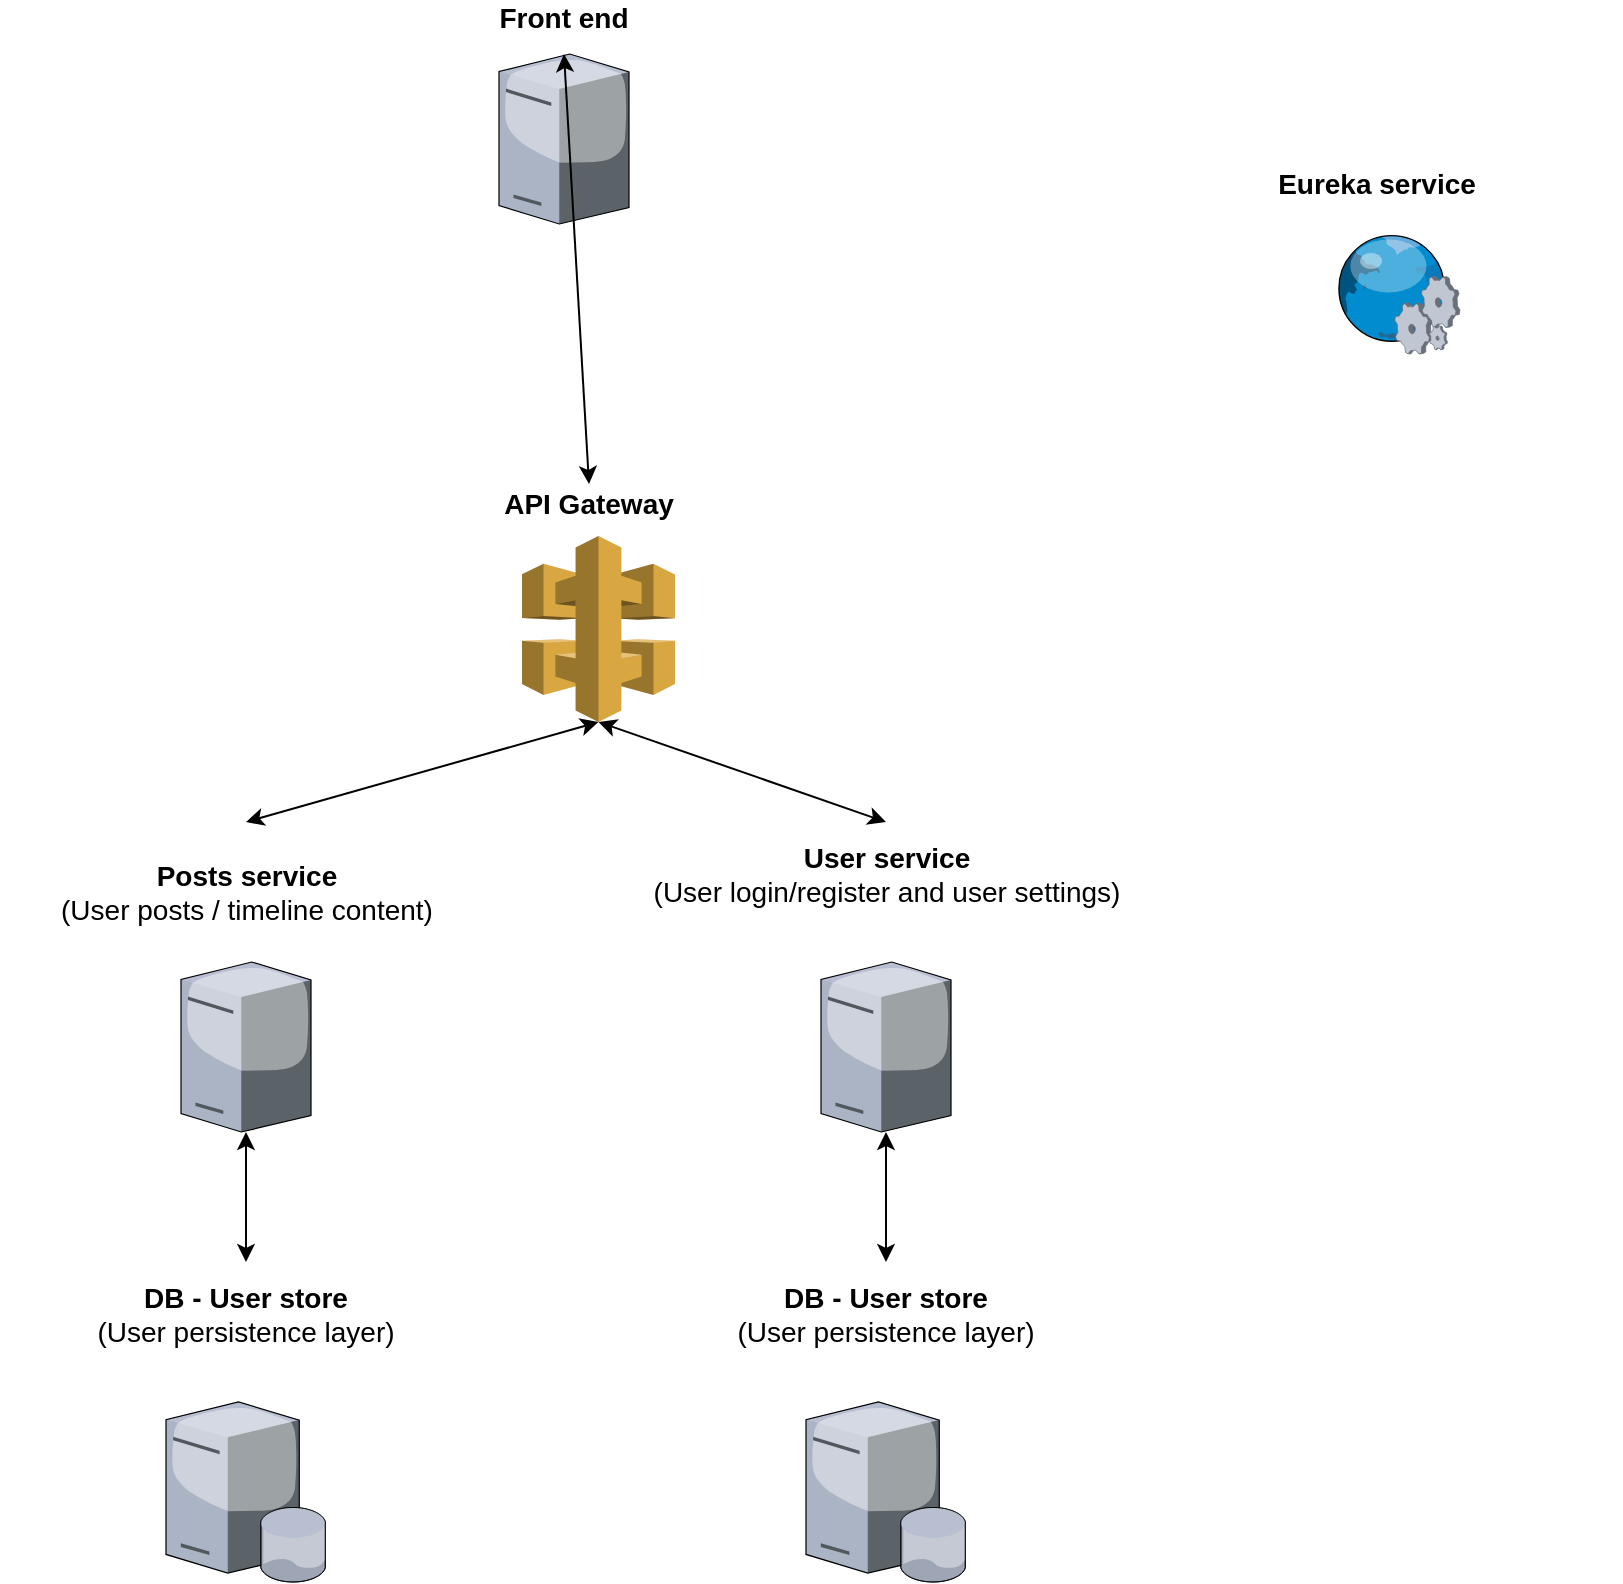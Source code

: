 <mxfile version="12.3.9" type="device" pages="1"><diagram name="Page-1" id="822b0af5-4adb-64df-f703-e8dfc1f81529"><mxGraphModel dx="868" dy="450" grid="1" gridSize="10" guides="1" tooltips="1" connect="1" arrows="1" fold="1" page="1" pageScale="1" pageWidth="1100" pageHeight="850" background="#ffffff" math="0" shadow="0"><root><mxCell id="0"/><mxCell id="1" parent="0"/><mxCell id="ro59RPKwR9pD0pJhmn0j-4" value="" style="group" vertex="1" connectable="0" parent="1"><mxGeometry x="320" y="110" width="110" height="110" as="geometry"/></mxCell><mxCell id="ro59RPKwR9pD0pJhmn0j-1" value="" style="verticalLabelPosition=bottom;aspect=fixed;html=1;verticalAlign=top;strokeColor=none;align=center;outlineConnect=0;shape=mxgraph.citrix.tower_server;" vertex="1" parent="ro59RPKwR9pD0pJhmn0j-4"><mxGeometry x="22.5" width="65" height="85" as="geometry"/></mxCell><mxCell id="ro59RPKwR9pD0pJhmn0j-5" value="" style="group" vertex="1" connectable="0" parent="1"><mxGeometry x="481" y="583" width="210" height="160" as="geometry"/></mxCell><mxCell id="ro59RPKwR9pD0pJhmn0j-6" value="" style="verticalLabelPosition=bottom;aspect=fixed;html=1;verticalAlign=top;strokeColor=none;align=center;outlineConnect=0;shape=mxgraph.citrix.tower_server;" vertex="1" parent="ro59RPKwR9pD0pJhmn0j-5"><mxGeometry x="22.5" y="-19" width="65" height="85" as="geometry"/></mxCell><mxCell id="ro59RPKwR9pD0pJhmn0j-9" value="" style="endArrow=classic;startArrow=classic;html=1;entryX=0.5;entryY=1;entryDx=0;entryDy=0;exitX=0.5;exitY=0;exitDx=0;exitDy=0;" edge="1" parent="1" source="ro59RPKwR9pD0pJhmn0j-16" target="ro59RPKwR9pD0pJhmn0j-2"><mxGeometry width="50" height="50" relative="1" as="geometry"><mxPoint x="610" y="350" as="sourcePoint"/><mxPoint x="610" y="230" as="targetPoint"/></mxGeometry></mxCell><mxCell id="ro59RPKwR9pD0pJhmn0j-14" value="" style="endArrow=classic;startArrow=classic;html=1;exitX=0.5;exitY=0;exitDx=0;exitDy=0;" edge="1" parent="1" source="ro59RPKwR9pD0pJhmn0j-12" target="ro59RPKwR9pD0pJhmn0j-6"><mxGeometry width="50" height="50" relative="1" as="geometry"><mxPoint x="386.5" y="984" as="sourcePoint"/><mxPoint x="313.5" y="1184" as="targetPoint"/></mxGeometry></mxCell><mxCell id="ro59RPKwR9pD0pJhmn0j-2" value="&lt;div style=&quot;font-size: 14px&quot;&gt;&lt;font style=&quot;font-size: 14px&quot;&gt;&lt;b&gt;Front end&lt;/b&gt;&lt;/font&gt;&lt;/div&gt;&lt;div style=&quot;font-size: 14px&quot;&gt;&lt;font style=&quot;font-size: 14px&quot;&gt;&lt;b&gt;&lt;br&gt;&lt;/b&gt;&lt;/font&gt;&lt;/div&gt;" style="text;html=1;strokeColor=none;fillColor=none;align=center;verticalAlign=middle;whiteSpace=wrap;rounded=0;" vertex="1" parent="1"><mxGeometry x="320" y="90" width="110" height="20" as="geometry"/></mxCell><mxCell id="ro59RPKwR9pD0pJhmn0j-7" value="&lt;div style=&quot;font-size: 14px&quot;&gt;&lt;font style=&quot;font-size: 14px&quot;&gt;&lt;b&gt;User service&lt;/b&gt;&lt;/font&gt;&lt;/div&gt;&lt;div style=&quot;font-size: 14px&quot;&gt;&lt;font style=&quot;font-size: 14px&quot;&gt;(User login/register and user settings)&lt;/font&gt;&lt;/div&gt;&lt;div style=&quot;font-size: 14px&quot;&gt;&lt;font style=&quot;font-size: 14px&quot;&gt;&lt;br&gt;&lt;/font&gt;&lt;/div&gt;" style="text;html=1;strokeColor=none;fillColor=none;align=center;verticalAlign=middle;whiteSpace=wrap;rounded=0;" vertex="1" parent="1"><mxGeometry x="413.5" y="494" width="245" height="70" as="geometry"/></mxCell><mxCell id="ro59RPKwR9pD0pJhmn0j-15" value="" style="outlineConnect=0;dashed=0;verticalLabelPosition=bottom;verticalAlign=top;align=center;html=1;shape=mxgraph.aws3.api_gateway;fillColor=#D9A741;gradientColor=none;" vertex="1" parent="1"><mxGeometry x="354" y="351" width="76.5" height="93" as="geometry"/></mxCell><mxCell id="ro59RPKwR9pD0pJhmn0j-16" value="&lt;b&gt;&lt;font style=&quot;font-size: 14px&quot;&gt;API Gateway&lt;/font&gt;&lt;/b&gt;" style="text;html=1;strokeColor=none;fillColor=none;align=center;verticalAlign=middle;whiteSpace=wrap;rounded=0;" vertex="1" parent="1"><mxGeometry x="320" y="325" width="135" height="20" as="geometry"/></mxCell><mxCell id="ro59RPKwR9pD0pJhmn0j-17" value="" style="endArrow=classic;html=1;entryX=0.5;entryY=1;entryDx=0;entryDy=0;entryPerimeter=0;exitX=0.5;exitY=0;exitDx=0;exitDy=0;startArrow=classic;startFill=1;" edge="1" parent="1" source="ro59RPKwR9pD0pJhmn0j-7" target="ro59RPKwR9pD0pJhmn0j-15"><mxGeometry width="50" height="50" relative="1" as="geometry"><mxPoint x="310" y="650" as="sourcePoint"/><mxPoint x="360" y="600" as="targetPoint"/></mxGeometry></mxCell><mxCell id="ro59RPKwR9pD0pJhmn0j-18" value="" style="verticalLabelPosition=bottom;aspect=fixed;html=1;verticalAlign=top;strokeColor=none;align=center;outlineConnect=0;shape=mxgraph.citrix.tower_server;" vertex="1" parent="1"><mxGeometry x="183.5" y="564" width="65" height="85" as="geometry"/></mxCell><mxCell id="ro59RPKwR9pD0pJhmn0j-19" value="&lt;div style=&quot;font-size: 14px&quot;&gt;&lt;font style=&quot;font-size: 14px&quot;&gt;&lt;b&gt;Posts service&lt;/b&gt;&lt;/font&gt;&lt;/div&gt;&lt;div style=&quot;font-size: 14px&quot;&gt;&lt;font style=&quot;font-size: 14px&quot;&gt;(User posts / timeline content)&lt;br&gt;&lt;/font&gt;&lt;/div&gt;" style="text;html=1;strokeColor=none;fillColor=none;align=center;verticalAlign=middle;whiteSpace=wrap;rounded=0;" vertex="1" parent="1"><mxGeometry x="93.5" y="494" width="245" height="70" as="geometry"/></mxCell><mxCell id="ro59RPKwR9pD0pJhmn0j-20" value="" style="verticalLabelPosition=bottom;aspect=fixed;html=1;verticalAlign=top;strokeColor=none;align=center;outlineConnect=0;shape=mxgraph.citrix.database_server;" vertex="1" parent="1"><mxGeometry x="176" y="784" width="80" height="90" as="geometry"/></mxCell><mxCell id="ro59RPKwR9pD0pJhmn0j-21" value="&lt;div style=&quot;font-size: 14px&quot;&gt;&lt;font style=&quot;font-size: 14px&quot;&gt;&lt;b&gt;DB - User store&lt;br&gt;&lt;/b&gt;&lt;/font&gt;&lt;/div&gt;&lt;div style=&quot;font-size: 14px&quot;&gt;&lt;font style=&quot;font-size: 14px&quot;&gt;(User persistence layer)&lt;/font&gt;&lt;/div&gt;&lt;div style=&quot;font-size: 14px&quot;&gt;&lt;font style=&quot;font-size: 14px&quot;&gt;&lt;br&gt;&lt;/font&gt;&lt;/div&gt;" style="text;html=1;strokeColor=none;fillColor=none;align=center;verticalAlign=middle;whiteSpace=wrap;rounded=0;" vertex="1" parent="1"><mxGeometry x="126" y="714" width="180" height="70" as="geometry"/></mxCell><mxCell id="ro59RPKwR9pD0pJhmn0j-11" value="" style="verticalLabelPosition=bottom;aspect=fixed;html=1;verticalAlign=top;strokeColor=none;align=center;outlineConnect=0;shape=mxgraph.citrix.database_server;" vertex="1" parent="1"><mxGeometry x="496" y="784" width="80" height="90" as="geometry"/></mxCell><mxCell id="ro59RPKwR9pD0pJhmn0j-12" value="&lt;div style=&quot;font-size: 14px&quot;&gt;&lt;font style=&quot;font-size: 14px&quot;&gt;&lt;b&gt;DB - User store&lt;br&gt;&lt;/b&gt;&lt;/font&gt;&lt;/div&gt;&lt;div style=&quot;font-size: 14px&quot;&gt;&lt;font style=&quot;font-size: 14px&quot;&gt;(User persistence layer)&lt;/font&gt;&lt;/div&gt;&lt;div style=&quot;font-size: 14px&quot;&gt;&lt;font style=&quot;font-size: 14px&quot;&gt;&lt;br&gt;&lt;/font&gt;&lt;/div&gt;" style="text;html=1;strokeColor=none;fillColor=none;align=center;verticalAlign=middle;whiteSpace=wrap;rounded=0;" vertex="1" parent="1"><mxGeometry x="446" y="714" width="180" height="70" as="geometry"/></mxCell><mxCell id="ro59RPKwR9pD0pJhmn0j-22" value="" style="endArrow=classic;startArrow=classic;html=1;" edge="1" parent="1" source="ro59RPKwR9pD0pJhmn0j-21" target="ro59RPKwR9pD0pJhmn0j-18"><mxGeometry width="50" height="50" relative="1" as="geometry"><mxPoint x="93.5" y="944" as="sourcePoint"/><mxPoint x="213.5" y="664" as="targetPoint"/></mxGeometry></mxCell><mxCell id="ro59RPKwR9pD0pJhmn0j-27" value="" style="endArrow=classic;startArrow=classic;html=1;exitX=0.5;exitY=0;exitDx=0;exitDy=0;entryX=0.5;entryY=1;entryDx=0;entryDy=0;entryPerimeter=0;" edge="1" parent="1" source="ro59RPKwR9pD0pJhmn0j-19" target="ro59RPKwR9pD0pJhmn0j-15"><mxGeometry width="50" height="50" relative="1" as="geometry"><mxPoint x="216" y="463" as="sourcePoint"/><mxPoint x="400" y="450" as="targetPoint"/></mxGeometry></mxCell><mxCell id="ro59RPKwR9pD0pJhmn0j-28" value="" style="verticalLabelPosition=bottom;aspect=fixed;html=1;verticalAlign=top;strokeColor=none;align=center;outlineConnect=0;shape=mxgraph.citrix.web_service;" vertex="1" parent="1"><mxGeometry x="760" y="200" width="63" height="60" as="geometry"/></mxCell><mxCell id="ro59RPKwR9pD0pJhmn0j-29" value="&lt;div style=&quot;font-size: 14px&quot;&gt;&lt;font style=&quot;font-size: 14px&quot;&gt;&lt;b&gt;Eureka service&lt;br&gt;&lt;/b&gt;&lt;/font&gt;&lt;/div&gt;" style="text;html=1;strokeColor=none;fillColor=none;align=center;verticalAlign=middle;whiteSpace=wrap;rounded=0;" vertex="1" parent="1"><mxGeometry x="658.5" y="140" width="245" height="70" as="geometry"/></mxCell></root></mxGraphModel></diagram></mxfile>